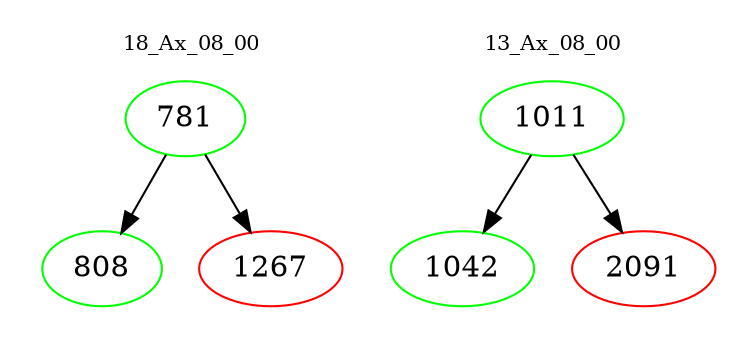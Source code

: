 digraph{
subgraph cluster_0 {
color = white
label = "18_Ax_08_00";
fontsize=10;
T0_781 [label="781", color="green"]
T0_781 -> T0_808 [color="black"]
T0_808 [label="808", color="green"]
T0_781 -> T0_1267 [color="black"]
T0_1267 [label="1267", color="red"]
}
subgraph cluster_1 {
color = white
label = "13_Ax_08_00";
fontsize=10;
T1_1011 [label="1011", color="green"]
T1_1011 -> T1_1042 [color="black"]
T1_1042 [label="1042", color="green"]
T1_1011 -> T1_2091 [color="black"]
T1_2091 [label="2091", color="red"]
}
}
